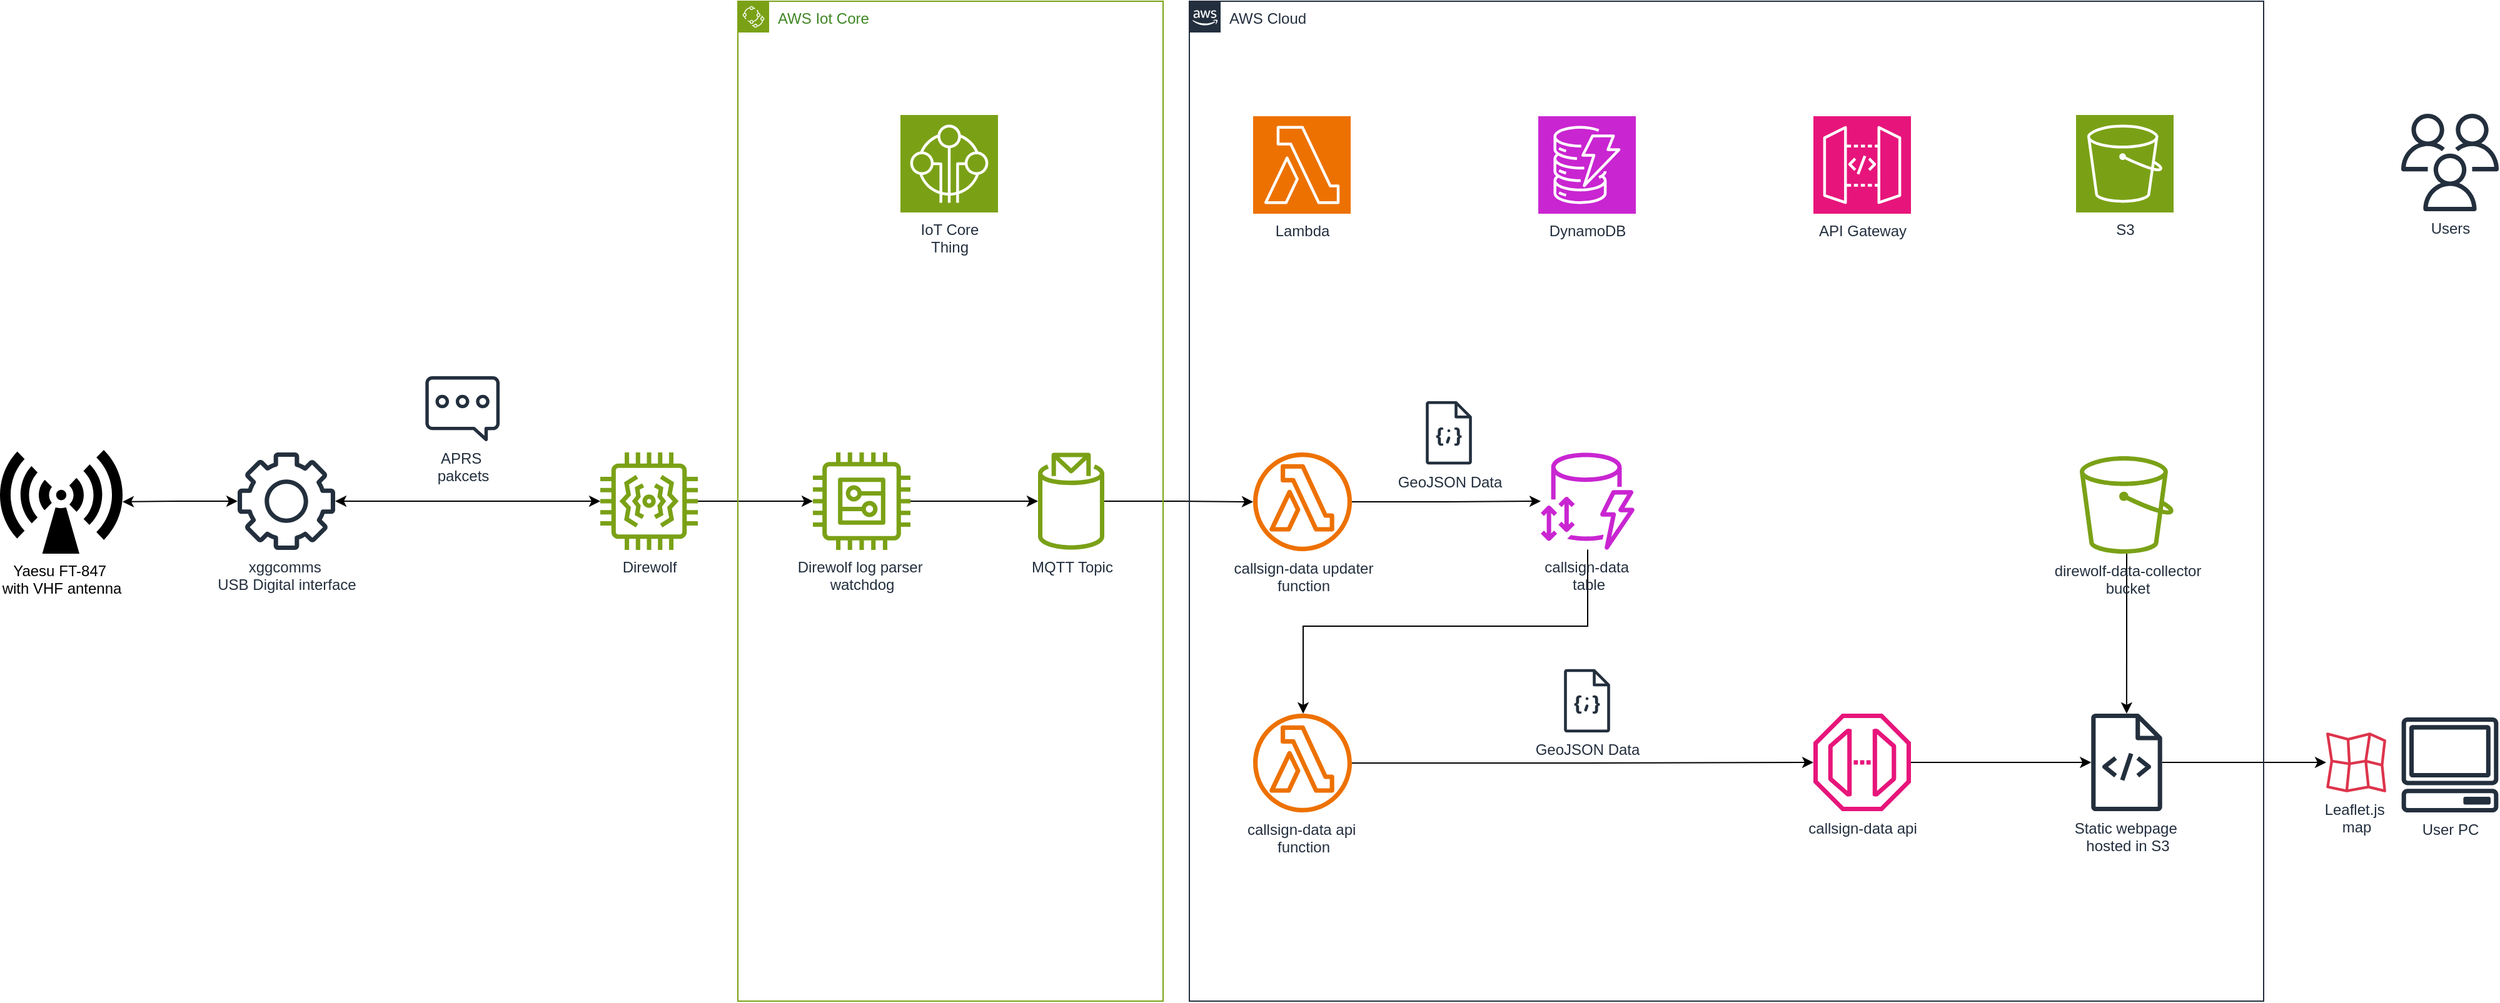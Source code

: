 <mxfile version="25.0.2">
  <diagram name="Page-1" id="S8CuM7U9LiAPq1fTevWN">
    <mxGraphModel dx="2284" dy="835" grid="1" gridSize="10" guides="1" tooltips="1" connect="1" arrows="1" fold="1" page="1" pageScale="1" pageWidth="850" pageHeight="1100" math="0" shadow="0">
      <root>
        <mxCell id="0" />
        <mxCell id="1" parent="0" />
        <mxCell id="3GJUlnVpZ_GFLkOYyEOu-1" value="Yaesu FT-847&amp;nbsp;&lt;div&gt;with VHF antenna&lt;/div&gt;" style="shape=mxgraph.signs.safety.non-ionizing_radiation;html=1;pointerEvents=1;fillColor=#000000;strokeColor=none;verticalLabelPosition=bottom;verticalAlign=top;align=center;sketch=0;" vertex="1" parent="1">
          <mxGeometry x="-120" y="509" width="98" height="83" as="geometry" />
        </mxCell>
        <mxCell id="3GJUlnVpZ_GFLkOYyEOu-26" style="edgeStyle=orthogonalEdgeStyle;rounded=0;orthogonalLoop=1;jettySize=auto;html=1;" edge="1" parent="1" source="3GJUlnVpZ_GFLkOYyEOu-3" target="3GJUlnVpZ_GFLkOYyEOu-14">
          <mxGeometry relative="1" as="geometry" />
        </mxCell>
        <mxCell id="3GJUlnVpZ_GFLkOYyEOu-3" value="Direwolf log parser&amp;nbsp;&lt;div&gt;watchdog&lt;/div&gt;" style="sketch=0;outlineConnect=0;fontColor=#232F3E;gradientColor=none;fillColor=#7AA116;strokeColor=none;dashed=0;verticalLabelPosition=bottom;verticalAlign=top;align=center;html=1;fontSize=12;fontStyle=0;aspect=fixed;pointerEvents=1;shape=mxgraph.aws4.generic;" vertex="1" parent="1">
          <mxGeometry x="530" y="511" width="78" height="78" as="geometry" />
        </mxCell>
        <mxCell id="3GJUlnVpZ_GFLkOYyEOu-4" value="GeoJSON Data" style="sketch=0;outlineConnect=0;fontColor=#232F3E;gradientColor=none;fillColor=#232F3D;strokeColor=none;dashed=0;verticalLabelPosition=bottom;verticalAlign=top;align=center;html=1;fontSize=12;fontStyle=0;aspect=fixed;pointerEvents=1;shape=mxgraph.aws4.json_script;" vertex="1" parent="1">
          <mxGeometry x="1020" y="470" width="37" height="50.63" as="geometry" />
        </mxCell>
        <mxCell id="3GJUlnVpZ_GFLkOYyEOu-35" style="edgeStyle=orthogonalEdgeStyle;rounded=0;orthogonalLoop=1;jettySize=auto;html=1;" edge="1" parent="1" source="3GJUlnVpZ_GFLkOYyEOu-5" target="3GJUlnVpZ_GFLkOYyEOu-33">
          <mxGeometry relative="1" as="geometry" />
        </mxCell>
        <mxCell id="3GJUlnVpZ_GFLkOYyEOu-5" value="Static webpage&amp;nbsp;&lt;div&gt;hosted in S3&lt;/div&gt;" style="sketch=0;outlineConnect=0;fontColor=#232F3E;gradientColor=none;fillColor=#232F3D;strokeColor=none;dashed=0;verticalLabelPosition=bottom;verticalAlign=top;align=center;html=1;fontSize=12;fontStyle=0;aspect=fixed;pointerEvents=1;shape=mxgraph.aws4.source_code;" vertex="1" parent="1">
          <mxGeometry x="1552" y="720" width="57" height="78" as="geometry" />
        </mxCell>
        <mxCell id="3GJUlnVpZ_GFLkOYyEOu-11" style="edgeStyle=orthogonalEdgeStyle;rounded=0;orthogonalLoop=1;jettySize=auto;html=1;startArrow=classic;startFill=1;" edge="1" parent="1" source="3GJUlnVpZ_GFLkOYyEOu-6" target="3GJUlnVpZ_GFLkOYyEOu-9">
          <mxGeometry relative="1" as="geometry" />
        </mxCell>
        <mxCell id="3GJUlnVpZ_GFLkOYyEOu-6" value="xggcomms&amp;nbsp;&lt;div&gt;USB Digital interface&lt;/div&gt;" style="sketch=0;outlineConnect=0;fontColor=#232F3E;gradientColor=none;fillColor=#232F3D;strokeColor=none;dashed=0;verticalLabelPosition=bottom;verticalAlign=top;align=center;html=1;fontSize=12;fontStyle=0;aspect=fixed;pointerEvents=1;shape=mxgraph.aws4.gear;" vertex="1" parent="1">
          <mxGeometry x="70" y="511" width="78" height="78" as="geometry" />
        </mxCell>
        <mxCell id="3GJUlnVpZ_GFLkOYyEOu-7" value="APRS&amp;nbsp;&lt;div&gt;pakcets&lt;/div&gt;" style="sketch=0;outlineConnect=0;fontColor=#232F3E;gradientColor=none;fillColor=#232F3D;strokeColor=none;dashed=0;verticalLabelPosition=bottom;verticalAlign=top;align=center;html=1;fontSize=12;fontStyle=0;aspect=fixed;pointerEvents=1;shape=mxgraph.aws4.chat;" vertex="1" parent="1">
          <mxGeometry x="220" y="450" width="59.65" height="52" as="geometry" />
        </mxCell>
        <mxCell id="3GJUlnVpZ_GFLkOYyEOu-12" style="edgeStyle=orthogonalEdgeStyle;rounded=0;orthogonalLoop=1;jettySize=auto;html=1;" edge="1" parent="1" source="3GJUlnVpZ_GFLkOYyEOu-9" target="3GJUlnVpZ_GFLkOYyEOu-3">
          <mxGeometry relative="1" as="geometry" />
        </mxCell>
        <mxCell id="3GJUlnVpZ_GFLkOYyEOu-9" value="Direwolf" style="sketch=0;outlineConnect=0;fontColor=#232F3E;gradientColor=none;fillColor=#7AA116;strokeColor=none;dashed=0;verticalLabelPosition=bottom;verticalAlign=top;align=center;html=1;fontSize=12;fontStyle=0;aspect=fixed;pointerEvents=1;shape=mxgraph.aws4.iot_thing_vibration_sensor;" vertex="1" parent="1">
          <mxGeometry x="360" y="511" width="78" height="78" as="geometry" />
        </mxCell>
        <mxCell id="3GJUlnVpZ_GFLkOYyEOu-13" style="edgeStyle=orthogonalEdgeStyle;rounded=0;orthogonalLoop=1;jettySize=auto;html=1;entryX=1;entryY=0.5;entryDx=0;entryDy=0;entryPerimeter=0;startArrow=classic;startFill=1;" edge="1" parent="1" source="3GJUlnVpZ_GFLkOYyEOu-6" target="3GJUlnVpZ_GFLkOYyEOu-1">
          <mxGeometry relative="1" as="geometry" />
        </mxCell>
        <mxCell id="3GJUlnVpZ_GFLkOYyEOu-27" style="edgeStyle=orthogonalEdgeStyle;rounded=0;orthogonalLoop=1;jettySize=auto;html=1;" edge="1" parent="1" source="3GJUlnVpZ_GFLkOYyEOu-14" target="3GJUlnVpZ_GFLkOYyEOu-16">
          <mxGeometry relative="1" as="geometry" />
        </mxCell>
        <mxCell id="3GJUlnVpZ_GFLkOYyEOu-14" value="MQTT Topic" style="sketch=0;outlineConnect=0;fontColor=#232F3E;gradientColor=none;fillColor=#7AA116;strokeColor=none;dashed=0;verticalLabelPosition=bottom;verticalAlign=top;align=center;html=1;fontSize=12;fontStyle=0;aspect=fixed;pointerEvents=1;shape=mxgraph.aws4.topic_2;" vertex="1" parent="1">
          <mxGeometry x="710" y="511" width="53" height="78" as="geometry" />
        </mxCell>
        <mxCell id="3GJUlnVpZ_GFLkOYyEOu-28" style="edgeStyle=orthogonalEdgeStyle;rounded=0;orthogonalLoop=1;jettySize=auto;html=1;" edge="1" parent="1" source="3GJUlnVpZ_GFLkOYyEOu-16" target="3GJUlnVpZ_GFLkOYyEOu-18">
          <mxGeometry relative="1" as="geometry" />
        </mxCell>
        <mxCell id="3GJUlnVpZ_GFLkOYyEOu-16" value="callsign-data updater&lt;div&gt;function&lt;/div&gt;" style="sketch=0;outlineConnect=0;fontColor=#232F3E;gradientColor=none;fillColor=#ED7100;strokeColor=none;dashed=0;verticalLabelPosition=bottom;verticalAlign=top;align=center;html=1;fontSize=12;fontStyle=0;aspect=fixed;pointerEvents=1;shape=mxgraph.aws4.lambda_function;" vertex="1" parent="1">
          <mxGeometry x="882" y="511" width="79" height="79" as="geometry" />
        </mxCell>
        <mxCell id="3GJUlnVpZ_GFLkOYyEOu-29" style="edgeStyle=orthogonalEdgeStyle;rounded=0;orthogonalLoop=1;jettySize=auto;html=1;" edge="1" parent="1" source="3GJUlnVpZ_GFLkOYyEOu-18" target="3GJUlnVpZ_GFLkOYyEOu-19">
          <mxGeometry relative="1" as="geometry">
            <Array as="points">
              <mxPoint x="1150" y="650" />
              <mxPoint x="922" y="650" />
            </Array>
          </mxGeometry>
        </mxCell>
        <mxCell id="3GJUlnVpZ_GFLkOYyEOu-18" value="callsign-data&amp;nbsp;&lt;div&gt;&lt;span style=&quot;background-color: initial;&quot;&gt;table&lt;/span&gt;&lt;/div&gt;" style="sketch=0;outlineConnect=0;fontColor=#232F3E;gradientColor=none;fillColor=#C925D1;strokeColor=none;dashed=0;verticalLabelPosition=bottom;verticalAlign=top;align=center;html=1;fontSize=12;fontStyle=0;aspect=fixed;pointerEvents=1;shape=mxgraph.aws4.dynamodb_standard_access_table_class;" vertex="1" parent="1">
          <mxGeometry x="1112" y="511" width="75" height="78" as="geometry" />
        </mxCell>
        <mxCell id="3GJUlnVpZ_GFLkOYyEOu-30" style="edgeStyle=orthogonalEdgeStyle;rounded=0;orthogonalLoop=1;jettySize=auto;html=1;" edge="1" parent="1" source="3GJUlnVpZ_GFLkOYyEOu-19" target="3GJUlnVpZ_GFLkOYyEOu-23">
          <mxGeometry relative="1" as="geometry" />
        </mxCell>
        <mxCell id="3GJUlnVpZ_GFLkOYyEOu-19" value="callsign-data api&amp;nbsp;&lt;div&gt;function&lt;/div&gt;" style="sketch=0;outlineConnect=0;fontColor=#232F3E;gradientColor=none;fillColor=#ED7100;strokeColor=none;dashed=0;verticalLabelPosition=bottom;verticalAlign=top;align=center;html=1;fontSize=12;fontStyle=0;aspect=fixed;pointerEvents=1;shape=mxgraph.aws4.lambda_function;" vertex="1" parent="1">
          <mxGeometry x="882" y="720" width="79" height="79" as="geometry" />
        </mxCell>
        <mxCell id="3GJUlnVpZ_GFLkOYyEOu-34" style="edgeStyle=orthogonalEdgeStyle;rounded=0;orthogonalLoop=1;jettySize=auto;html=1;" edge="1" parent="1" source="3GJUlnVpZ_GFLkOYyEOu-20" target="3GJUlnVpZ_GFLkOYyEOu-5">
          <mxGeometry relative="1" as="geometry" />
        </mxCell>
        <mxCell id="3GJUlnVpZ_GFLkOYyEOu-20" value="direwolf-data-collector&lt;div&gt;bucket&lt;/div&gt;" style="sketch=0;outlineConnect=0;fontColor=#232F3E;gradientColor=none;fillColor=#7AA116;strokeColor=none;dashed=0;verticalLabelPosition=bottom;verticalAlign=top;align=center;html=1;fontSize=12;fontStyle=0;aspect=fixed;pointerEvents=1;shape=mxgraph.aws4.bucket;" vertex="1" parent="1">
          <mxGeometry x="1543" y="514" width="75" height="78" as="geometry" />
        </mxCell>
        <mxCell id="3GJUlnVpZ_GFLkOYyEOu-31" style="edgeStyle=orthogonalEdgeStyle;rounded=0;orthogonalLoop=1;jettySize=auto;html=1;" edge="1" parent="1" source="3GJUlnVpZ_GFLkOYyEOu-23" target="3GJUlnVpZ_GFLkOYyEOu-5">
          <mxGeometry relative="1" as="geometry">
            <mxPoint x="1500" y="759" as="targetPoint" />
          </mxGeometry>
        </mxCell>
        <mxCell id="3GJUlnVpZ_GFLkOYyEOu-23" value="callsign-data api" style="sketch=0;outlineConnect=0;fontColor=#232F3E;gradientColor=none;fillColor=#E7157B;strokeColor=none;dashed=0;verticalLabelPosition=bottom;verticalAlign=top;align=center;html=1;fontSize=12;fontStyle=0;aspect=fixed;pointerEvents=1;shape=mxgraph.aws4.endpoint;" vertex="1" parent="1">
          <mxGeometry x="1330" y="720" width="78" height="78" as="geometry" />
        </mxCell>
        <mxCell id="3GJUlnVpZ_GFLkOYyEOu-24" value="Users" style="sketch=0;outlineConnect=0;fontColor=#232F3E;gradientColor=none;fillColor=#232F3D;strokeColor=none;dashed=0;verticalLabelPosition=bottom;verticalAlign=top;align=center;html=1;fontSize=12;fontStyle=0;aspect=fixed;pointerEvents=1;shape=mxgraph.aws4.users;" vertex="1" parent="1">
          <mxGeometry x="1800" y="240" width="78" height="78" as="geometry" />
        </mxCell>
        <mxCell id="3GJUlnVpZ_GFLkOYyEOu-25" value="User PC" style="sketch=0;outlineConnect=0;fontColor=#232F3E;gradientColor=none;fillColor=#232F3D;strokeColor=none;dashed=0;verticalLabelPosition=bottom;verticalAlign=top;align=center;html=1;fontSize=12;fontStyle=0;aspect=fixed;pointerEvents=1;shape=mxgraph.aws4.client;" vertex="1" parent="1">
          <mxGeometry x="1800" y="723" width="78" height="76" as="geometry" />
        </mxCell>
        <mxCell id="3GJUlnVpZ_GFLkOYyEOu-33" value="Leaflet.js&amp;nbsp;&lt;div&gt;map&lt;/div&gt;" style="sketch=0;outlineConnect=0;fontColor=#232F3E;gradientColor=none;fillColor=#DD344C;strokeColor=none;dashed=0;verticalLabelPosition=bottom;verticalAlign=top;align=center;html=1;fontSize=12;fontStyle=0;aspect=fixed;shape=mxgraph.aws4.location_service_map;" vertex="1" parent="1">
          <mxGeometry x="1740" y="735" width="48" height="48" as="geometry" />
        </mxCell>
        <mxCell id="3GJUlnVpZ_GFLkOYyEOu-36" value="GeoJSON Data" style="sketch=0;outlineConnect=0;fontColor=#232F3E;gradientColor=none;fillColor=#232F3D;strokeColor=none;dashed=0;verticalLabelPosition=bottom;verticalAlign=top;align=center;html=1;fontSize=12;fontStyle=0;aspect=fixed;pointerEvents=1;shape=mxgraph.aws4.json_script;" vertex="1" parent="1">
          <mxGeometry x="1130.5" y="684.37" width="37" height="50.63" as="geometry" />
        </mxCell>
        <mxCell id="3GJUlnVpZ_GFLkOYyEOu-37" value="AWS Cloud" style="points=[[0,0],[0.25,0],[0.5,0],[0.75,0],[1,0],[1,0.25],[1,0.5],[1,0.75],[1,1],[0.75,1],[0.5,1],[0.25,1],[0,1],[0,0.75],[0,0.5],[0,0.25]];outlineConnect=0;gradientColor=none;html=1;whiteSpace=wrap;fontSize=12;fontStyle=0;container=1;pointerEvents=0;collapsible=0;recursiveResize=0;shape=mxgraph.aws4.group;grIcon=mxgraph.aws4.group_aws_cloud_alt;strokeColor=#232F3E;fillColor=none;verticalAlign=top;align=left;spacingLeft=30;fontColor=#232F3E;dashed=0;" vertex="1" parent="1">
          <mxGeometry x="831" y="150" width="859" height="800" as="geometry" />
        </mxCell>
        <mxCell id="3GJUlnVpZ_GFLkOYyEOu-15" value="Lambda" style="sketch=0;points=[[0,0,0],[0.25,0,0],[0.5,0,0],[0.75,0,0],[1,0,0],[0,1,0],[0.25,1,0],[0.5,1,0],[0.75,1,0],[1,1,0],[0,0.25,0],[0,0.5,0],[0,0.75,0],[1,0.25,0],[1,0.5,0],[1,0.75,0]];outlineConnect=0;fontColor=#232F3E;fillColor=#ED7100;strokeColor=#ffffff;dashed=0;verticalLabelPosition=bottom;verticalAlign=top;align=center;html=1;fontSize=12;fontStyle=0;aspect=fixed;shape=mxgraph.aws4.resourceIcon;resIcon=mxgraph.aws4.lambda;" vertex="1" parent="3GJUlnVpZ_GFLkOYyEOu-37">
          <mxGeometry x="51" y="92" width="78" height="78" as="geometry" />
        </mxCell>
        <mxCell id="3GJUlnVpZ_GFLkOYyEOu-17" value="DynamoDB" style="sketch=0;points=[[0,0,0],[0.25,0,0],[0.5,0,0],[0.75,0,0],[1,0,0],[0,1,0],[0.25,1,0],[0.5,1,0],[0.75,1,0],[1,1,0],[0,0.25,0],[0,0.5,0],[0,0.75,0],[1,0.25,0],[1,0.5,0],[1,0.75,0]];outlineConnect=0;fontColor=#232F3E;fillColor=#C925D1;strokeColor=#ffffff;dashed=0;verticalLabelPosition=bottom;verticalAlign=top;align=center;html=1;fontSize=12;fontStyle=0;aspect=fixed;shape=mxgraph.aws4.resourceIcon;resIcon=mxgraph.aws4.dynamodb;" vertex="1" parent="3GJUlnVpZ_GFLkOYyEOu-37">
          <mxGeometry x="279" y="92" width="78" height="78" as="geometry" />
        </mxCell>
        <mxCell id="3GJUlnVpZ_GFLkOYyEOu-21" value="S3" style="sketch=0;points=[[0,0,0],[0.25,0,0],[0.5,0,0],[0.75,0,0],[1,0,0],[0,1,0],[0.25,1,0],[0.5,1,0],[0.75,1,0],[1,1,0],[0,0.25,0],[0,0.5,0],[0,0.75,0],[1,0.25,0],[1,0.5,0],[1,0.75,0]];outlineConnect=0;fontColor=#232F3E;fillColor=#7AA116;strokeColor=#ffffff;dashed=0;verticalLabelPosition=bottom;verticalAlign=top;align=center;html=1;fontSize=12;fontStyle=0;aspect=fixed;shape=mxgraph.aws4.resourceIcon;resIcon=mxgraph.aws4.s3;" vertex="1" parent="3GJUlnVpZ_GFLkOYyEOu-37">
          <mxGeometry x="709" y="91" width="78" height="78" as="geometry" />
        </mxCell>
        <mxCell id="3GJUlnVpZ_GFLkOYyEOu-22" value="API Gateway" style="sketch=0;points=[[0,0,0],[0.25,0,0],[0.5,0,0],[0.75,0,0],[1,0,0],[0,1,0],[0.25,1,0],[0.5,1,0],[0.75,1,0],[1,1,0],[0,0.25,0],[0,0.5,0],[0,0.75,0],[1,0.25,0],[1,0.5,0],[1,0.75,0]];outlineConnect=0;fontColor=#232F3E;fillColor=#E7157B;strokeColor=#ffffff;dashed=0;verticalLabelPosition=bottom;verticalAlign=top;align=center;html=1;fontSize=12;fontStyle=0;aspect=fixed;shape=mxgraph.aws4.resourceIcon;resIcon=mxgraph.aws4.api_gateway;" vertex="1" parent="3GJUlnVpZ_GFLkOYyEOu-37">
          <mxGeometry x="499" y="92" width="78" height="78" as="geometry" />
        </mxCell>
        <mxCell id="3GJUlnVpZ_GFLkOYyEOu-38" value="AWS Iot Core" style="points=[[0,0],[0.25,0],[0.5,0],[0.75,0],[1,0],[1,0.25],[1,0.5],[1,0.75],[1,1],[0.75,1],[0.5,1],[0.25,1],[0,1],[0,0.75],[0,0.5],[0,0.25]];outlineConnect=0;gradientColor=none;html=1;whiteSpace=wrap;fontSize=12;fontStyle=0;container=1;pointerEvents=0;collapsible=0;recursiveResize=0;shape=mxgraph.aws4.group;grIcon=mxgraph.aws4.group_iot_greengrass_deployment;strokeColor=#7AA116;fillColor=none;verticalAlign=top;align=left;spacingLeft=30;fontColor=#3F8624;dashed=0;" vertex="1" parent="1">
          <mxGeometry x="470" y="150" width="340" height="800" as="geometry" />
        </mxCell>
        <mxCell id="3GJUlnVpZ_GFLkOYyEOu-2" value="IoT Core&lt;div&gt;Thing&lt;/div&gt;" style="sketch=0;points=[[0,0,0],[0.25,0,0],[0.5,0,0],[0.75,0,0],[1,0,0],[0,1,0],[0.25,1,0],[0.5,1,0],[0.75,1,0],[1,1,0],[0,0.25,0],[0,0.5,0],[0,0.75,0],[1,0.25,0],[1,0.5,0],[1,0.75,0]];outlineConnect=0;fontColor=#232F3E;fillColor=#7AA116;strokeColor=#ffffff;dashed=0;verticalLabelPosition=bottom;verticalAlign=top;align=center;html=1;fontSize=12;fontStyle=0;aspect=fixed;shape=mxgraph.aws4.resourceIcon;resIcon=mxgraph.aws4.internet_of_things;" vertex="1" parent="3GJUlnVpZ_GFLkOYyEOu-38">
          <mxGeometry x="130" y="91" width="78" height="78" as="geometry" />
        </mxCell>
      </root>
    </mxGraphModel>
  </diagram>
</mxfile>
